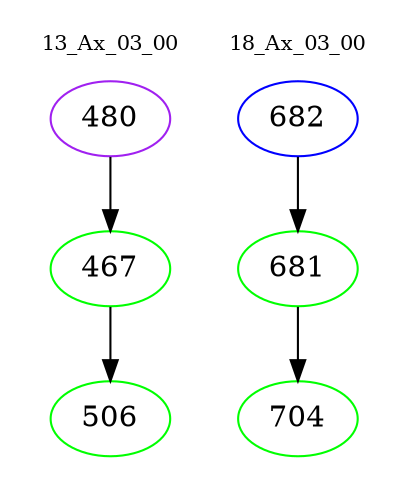 digraph{
subgraph cluster_0 {
color = white
label = "13_Ax_03_00";
fontsize=10;
T0_480 [label="480", color="purple"]
T0_480 -> T0_467 [color="black"]
T0_467 [label="467", color="green"]
T0_467 -> T0_506 [color="black"]
T0_506 [label="506", color="green"]
}
subgraph cluster_1 {
color = white
label = "18_Ax_03_00";
fontsize=10;
T1_682 [label="682", color="blue"]
T1_682 -> T1_681 [color="black"]
T1_681 [label="681", color="green"]
T1_681 -> T1_704 [color="black"]
T1_704 [label="704", color="green"]
}
}
